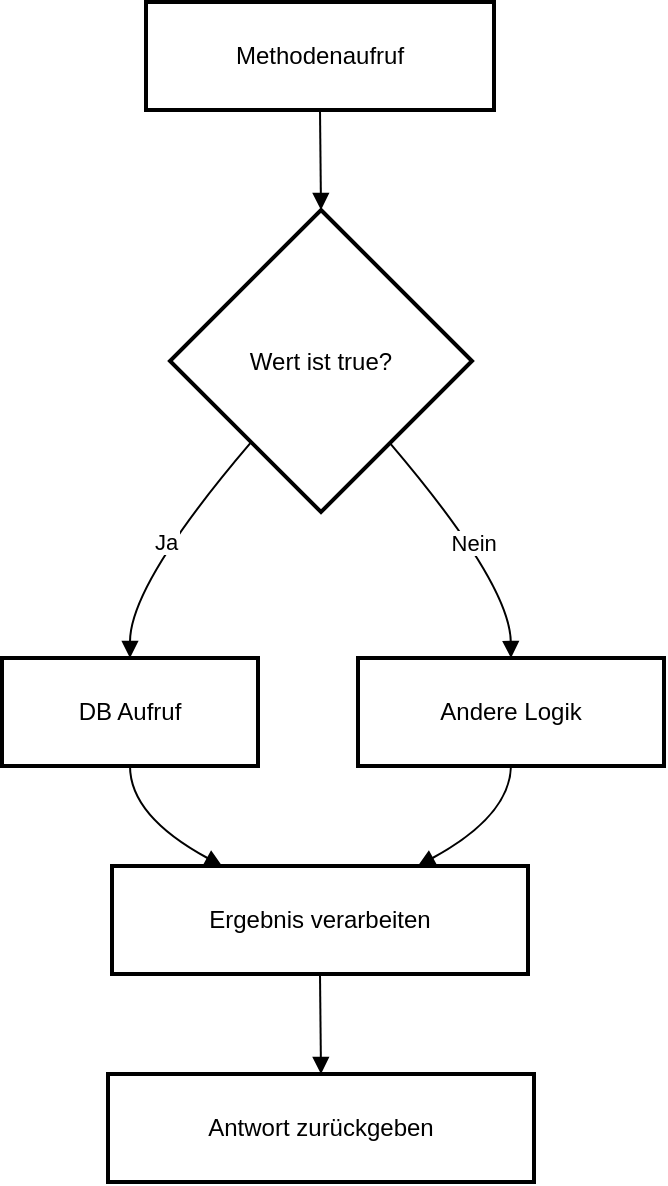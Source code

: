 <mxfile version="26.2.14">
  <diagram name="Seite-1" id="uGpDKqwK32CLbwziLVDc">
    <mxGraphModel>
      <root>
        <mxCell id="0" />
        <mxCell id="1" parent="0" />
        <mxCell id="2" value="Methodenaufruf" style="whiteSpace=wrap;strokeWidth=2;" vertex="1" parent="1">
          <mxGeometry x="80" y="8" width="174" height="54" as="geometry" />
        </mxCell>
        <mxCell id="3" value="Wert ist true?" style="rhombus;strokeWidth=2;whiteSpace=wrap;" vertex="1" parent="1">
          <mxGeometry x="92" y="112" width="151" height="151" as="geometry" />
        </mxCell>
        <mxCell id="4" value="DB Aufruf" style="whiteSpace=wrap;strokeWidth=2;" vertex="1" parent="1">
          <mxGeometry x="8" y="336" width="128" height="54" as="geometry" />
        </mxCell>
        <mxCell id="5" value="Andere Logik" style="whiteSpace=wrap;strokeWidth=2;" vertex="1" parent="1">
          <mxGeometry x="186" y="336" width="153" height="54" as="geometry" />
        </mxCell>
        <mxCell id="6" value="Ergebnis verarbeiten" style="whiteSpace=wrap;strokeWidth=2;" vertex="1" parent="1">
          <mxGeometry x="63" y="440" width="208" height="54" as="geometry" />
        </mxCell>
        <mxCell id="7" value="Antwort zurückgeben" style="whiteSpace=wrap;strokeWidth=2;" vertex="1" parent="1">
          <mxGeometry x="61" y="544" width="213" height="54" as="geometry" />
        </mxCell>
        <mxCell id="8" value="" style="curved=1;startArrow=none;endArrow=block;exitX=0.5;exitY=1;entryX=0.5;entryY=0;" edge="1" parent="1" source="2" target="3">
          <mxGeometry relative="1" as="geometry">
            <Array as="points" />
          </mxGeometry>
        </mxCell>
        <mxCell id="9" value="Ja" style="curved=1;startArrow=none;endArrow=block;exitX=0.07;exitY=1;entryX=0.5;entryY=-0.01;" edge="1" parent="1" source="3" target="4">
          <mxGeometry relative="1" as="geometry">
            <Array as="points">
              <mxPoint x="72" y="299" />
            </Array>
          </mxGeometry>
        </mxCell>
        <mxCell id="10" value="Nein" style="curved=1;startArrow=none;endArrow=block;exitX=0.92;exitY=1;entryX=0.5;entryY=-0.01;" edge="1" parent="1" source="3" target="5">
          <mxGeometry relative="1" as="geometry">
            <Array as="points">
              <mxPoint x="262" y="299" />
            </Array>
          </mxGeometry>
        </mxCell>
        <mxCell id="11" value="" style="curved=1;startArrow=none;endArrow=block;exitX=0.5;exitY=0.99;entryX=0.26;entryY=-0.01;" edge="1" parent="1" source="4" target="6">
          <mxGeometry relative="1" as="geometry">
            <Array as="points">
              <mxPoint x="72" y="415" />
            </Array>
          </mxGeometry>
        </mxCell>
        <mxCell id="12" value="" style="curved=1;startArrow=none;endArrow=block;exitX=0.5;exitY=0.99;entryX=0.74;entryY=-0.01;" edge="1" parent="1" source="5" target="6">
          <mxGeometry relative="1" as="geometry">
            <Array as="points">
              <mxPoint x="262" y="415" />
            </Array>
          </mxGeometry>
        </mxCell>
        <mxCell id="13" value="" style="curved=1;startArrow=none;endArrow=block;exitX=0.5;exitY=0.99;entryX=0.5;entryY=-0.01;" edge="1" parent="1" source="6" target="7">
          <mxGeometry relative="1" as="geometry">
            <Array as="points" />
          </mxGeometry>
        </mxCell>
      </root>
    </mxGraphModel>
  </diagram>
</mxfile>
